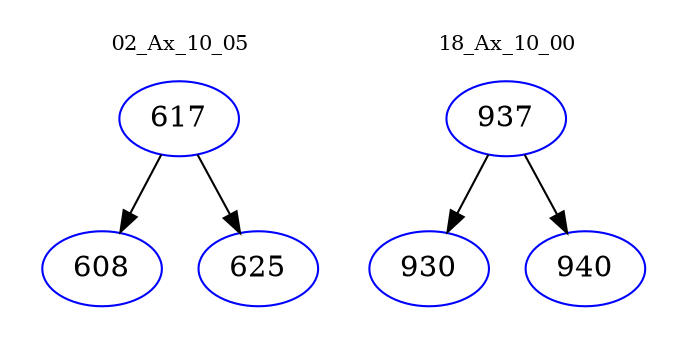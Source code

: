 digraph{
subgraph cluster_0 {
color = white
label = "02_Ax_10_05";
fontsize=10;
T0_617 [label="617", color="blue"]
T0_617 -> T0_608 [color="black"]
T0_608 [label="608", color="blue"]
T0_617 -> T0_625 [color="black"]
T0_625 [label="625", color="blue"]
}
subgraph cluster_1 {
color = white
label = "18_Ax_10_00";
fontsize=10;
T1_937 [label="937", color="blue"]
T1_937 -> T1_930 [color="black"]
T1_930 [label="930", color="blue"]
T1_937 -> T1_940 [color="black"]
T1_940 [label="940", color="blue"]
}
}
